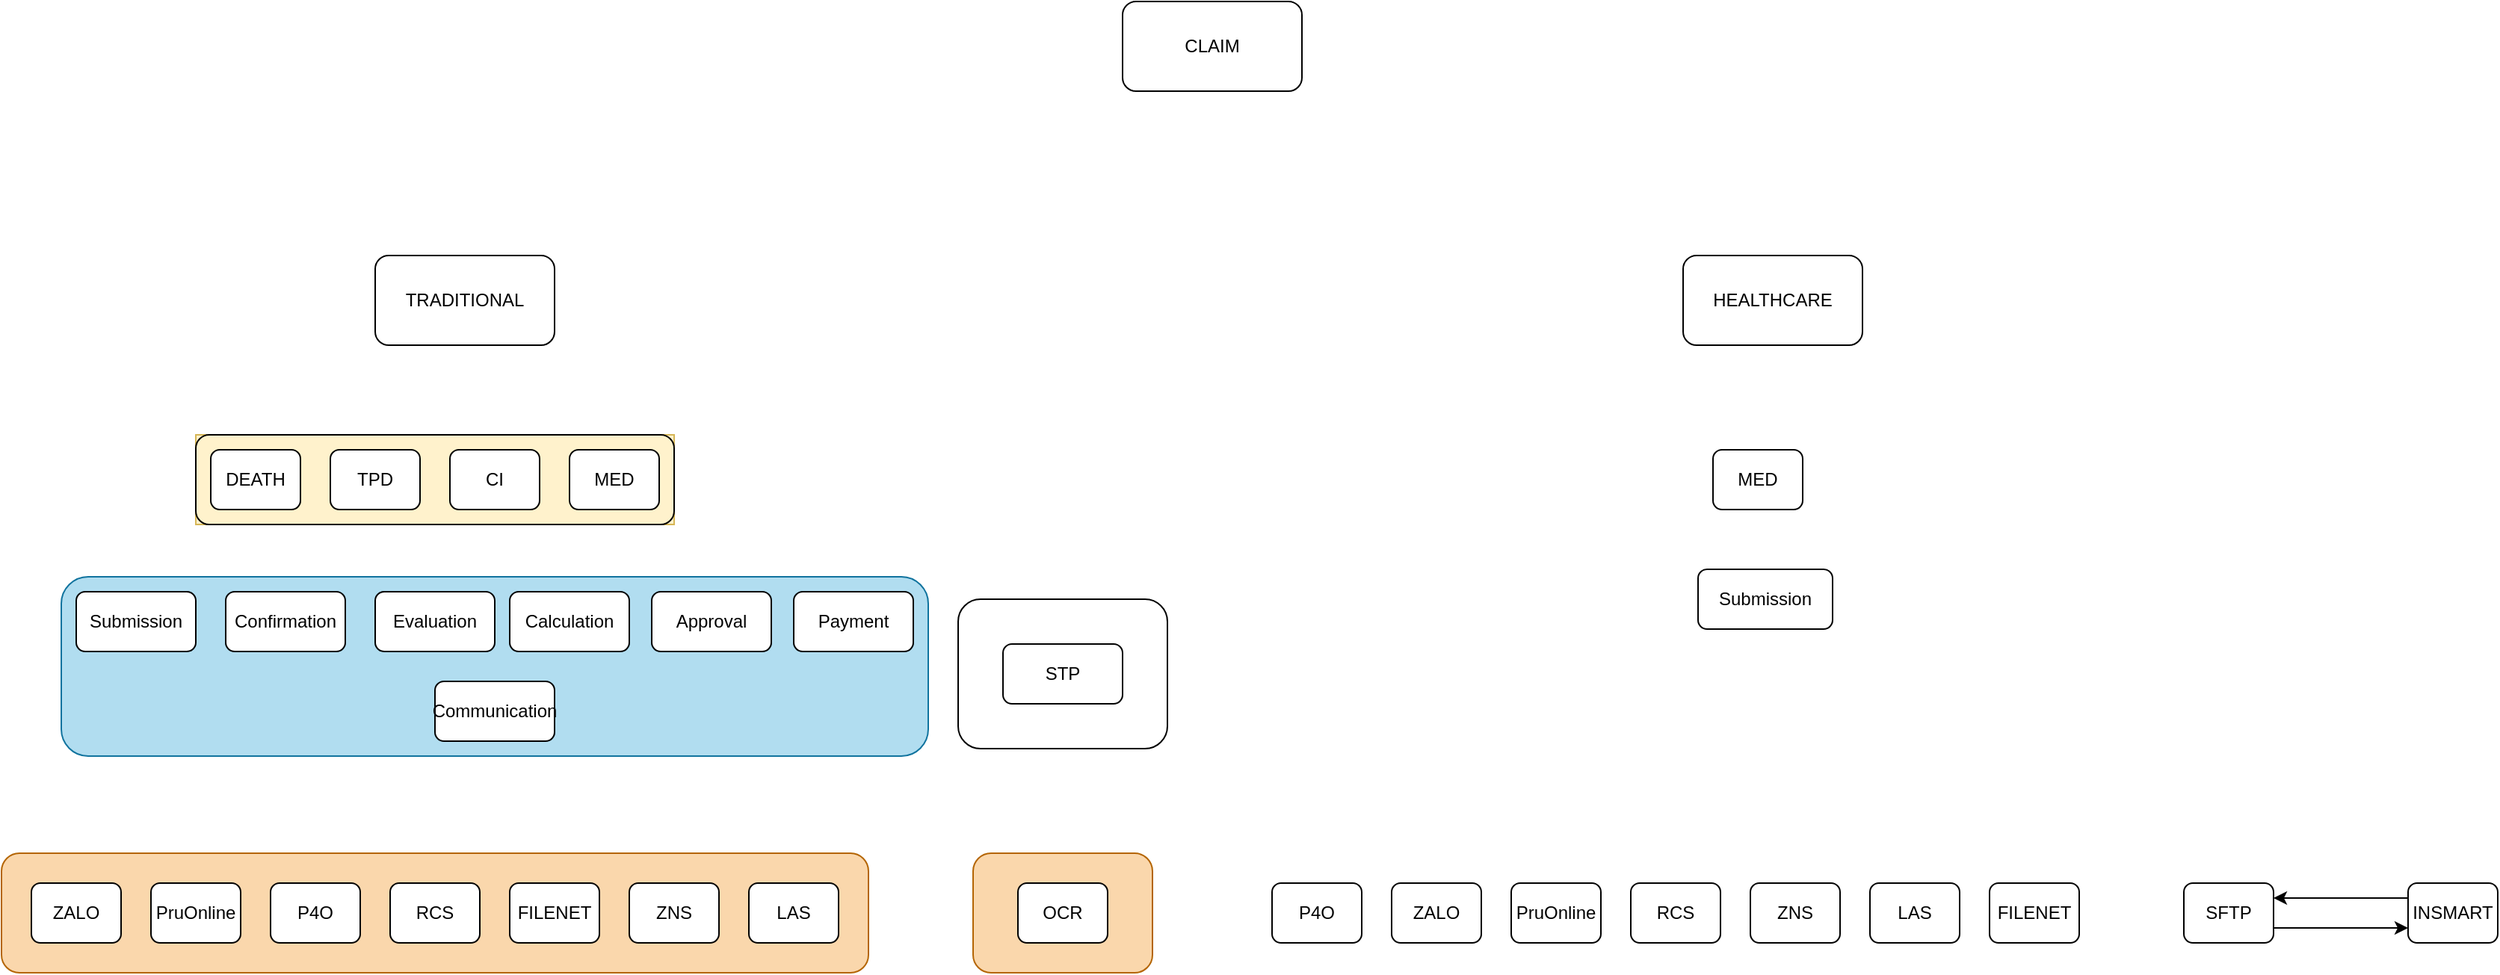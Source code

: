<mxfile version="28.2.5">
  <diagram name="Page-1" id="Q-X4i90f5gJGItkRtRON">
    <mxGraphModel dx="2228" dy="786" grid="1" gridSize="10" guides="1" tooltips="1" connect="1" arrows="1" fold="1" page="1" pageScale="1" pageWidth="850" pageHeight="1100" math="0" shadow="0">
      <root>
        <mxCell id="0" />
        <mxCell id="1" parent="0" />
        <mxCell id="VFdJ2LiCn9Vjgm2zUdr--1" value="CLAIM" style="rounded=1;whiteSpace=wrap;html=1;" parent="1" vertex="1">
          <mxGeometry x="650" y="20" width="120" height="60" as="geometry" />
        </mxCell>
        <mxCell id="VFdJ2LiCn9Vjgm2zUdr--2" value="TRADITIONAL" style="rounded=1;whiteSpace=wrap;html=1;" parent="1" vertex="1">
          <mxGeometry x="150" y="190" width="120" height="60" as="geometry" />
        </mxCell>
        <mxCell id="VFdJ2LiCn9Vjgm2zUdr--3" value="HEALTHCARE" style="rounded=1;whiteSpace=wrap;html=1;" parent="1" vertex="1">
          <mxGeometry x="1025" y="190" width="120" height="60" as="geometry" />
        </mxCell>
        <mxCell id="VFdJ2LiCn9Vjgm2zUdr--8" value="MED" style="rounded=1;whiteSpace=wrap;html=1;" parent="1" vertex="1">
          <mxGeometry x="1045" y="320" width="60" height="40" as="geometry" />
        </mxCell>
        <mxCell id="VFdJ2LiCn9Vjgm2zUdr--16" value="Submission" style="rounded=1;whiteSpace=wrap;html=1;" parent="1" vertex="1">
          <mxGeometry x="1035" y="400" width="90" height="40" as="geometry" />
        </mxCell>
        <mxCell id="VFdJ2LiCn9Vjgm2zUdr--28" value="RCS" style="rounded=1;whiteSpace=wrap;html=1;" parent="1" vertex="1">
          <mxGeometry x="990" y="610" width="60" height="40" as="geometry" />
        </mxCell>
        <mxCell id="VFdJ2LiCn9Vjgm2zUdr--29" value="LAS" style="rounded=1;whiteSpace=wrap;html=1;" parent="1" vertex="1">
          <mxGeometry x="1150" y="610" width="60" height="40" as="geometry" />
        </mxCell>
        <mxCell id="VFdJ2LiCn9Vjgm2zUdr--30" value="ZNS" style="rounded=1;whiteSpace=wrap;html=1;" parent="1" vertex="1">
          <mxGeometry x="1070" y="610" width="60" height="40" as="geometry" />
        </mxCell>
        <mxCell id="VFdJ2LiCn9Vjgm2zUdr--31" value="FILENET" style="rounded=1;whiteSpace=wrap;html=1;" parent="1" vertex="1">
          <mxGeometry x="1230" y="610" width="60" height="40" as="geometry" />
        </mxCell>
        <mxCell id="VFdJ2LiCn9Vjgm2zUdr--34" value="P4O" style="rounded=1;whiteSpace=wrap;html=1;" parent="1" vertex="1">
          <mxGeometry x="750" y="610" width="60" height="40" as="geometry" />
        </mxCell>
        <mxCell id="94nnqqXkDgU59NGb26t2-4" value="" style="group;fillColor=#fff2cc;strokeColor=#d6b656;" parent="1" vertex="1" connectable="0">
          <mxGeometry x="30" y="310" width="320" height="60" as="geometry" />
        </mxCell>
        <mxCell id="94nnqqXkDgU59NGb26t2-1" value="" style="rounded=1;whiteSpace=wrap;html=1;fillColor=none;shadow=0;" parent="94nnqqXkDgU59NGb26t2-4" vertex="1">
          <mxGeometry width="320" height="60" as="geometry" />
        </mxCell>
        <mxCell id="VFdJ2LiCn9Vjgm2zUdr--4" value="DEATH" style="rounded=1;whiteSpace=wrap;html=1;" parent="94nnqqXkDgU59NGb26t2-4" vertex="1">
          <mxGeometry x="10" y="10" width="60" height="40" as="geometry" />
        </mxCell>
        <mxCell id="VFdJ2LiCn9Vjgm2zUdr--5" value="TPD" style="rounded=1;whiteSpace=wrap;html=1;" parent="94nnqqXkDgU59NGb26t2-4" vertex="1">
          <mxGeometry x="90" y="10" width="60" height="40" as="geometry" />
        </mxCell>
        <mxCell id="VFdJ2LiCn9Vjgm2zUdr--6" value="CI" style="rounded=1;whiteSpace=wrap;html=1;" parent="94nnqqXkDgU59NGb26t2-4" vertex="1">
          <mxGeometry x="170" y="10" width="60" height="40" as="geometry" />
        </mxCell>
        <mxCell id="VFdJ2LiCn9Vjgm2zUdr--7" value="MED" style="rounded=1;whiteSpace=wrap;html=1;" parent="94nnqqXkDgU59NGb26t2-4" vertex="1">
          <mxGeometry x="250" y="10" width="60" height="40" as="geometry" />
        </mxCell>
        <mxCell id="D_RvipE9MuVCgFJKUWL3-5" value="" style="group" vertex="1" connectable="0" parent="1">
          <mxGeometry x="-50" y="415" width="570" height="110" as="geometry" />
        </mxCell>
        <mxCell id="D_RvipE9MuVCgFJKUWL3-3" value="" style="rounded=1;whiteSpace=wrap;html=1;fillColor=#b1ddf0;strokeColor=#10739e;" vertex="1" parent="D_RvipE9MuVCgFJKUWL3-5">
          <mxGeometry x="-10" y="-10" width="580" height="120" as="geometry" />
        </mxCell>
        <mxCell id="VFdJ2LiCn9Vjgm2zUdr--12" value="Submission" style="rounded=1;whiteSpace=wrap;html=1;" parent="D_RvipE9MuVCgFJKUWL3-5" vertex="1">
          <mxGeometry width="80" height="40" as="geometry" />
        </mxCell>
        <mxCell id="VFdJ2LiCn9Vjgm2zUdr--13" value="Confirmation" style="rounded=1;whiteSpace=wrap;html=1;" parent="D_RvipE9MuVCgFJKUWL3-5" vertex="1">
          <mxGeometry x="100" width="80" height="40" as="geometry" />
        </mxCell>
        <mxCell id="VFdJ2LiCn9Vjgm2zUdr--14" value="Evaluation" style="rounded=1;whiteSpace=wrap;html=1;" parent="D_RvipE9MuVCgFJKUWL3-5" vertex="1">
          <mxGeometry x="200" width="80" height="40" as="geometry" />
        </mxCell>
        <mxCell id="VFdJ2LiCn9Vjgm2zUdr--15" value="Calculation" style="rounded=1;whiteSpace=wrap;html=1;" parent="D_RvipE9MuVCgFJKUWL3-5" vertex="1">
          <mxGeometry x="290" width="80" height="40" as="geometry" />
        </mxCell>
        <mxCell id="VFdJ2LiCn9Vjgm2zUdr--17" value="Approval" style="rounded=1;whiteSpace=wrap;html=1;" parent="D_RvipE9MuVCgFJKUWL3-5" vertex="1">
          <mxGeometry x="385" width="80" height="40" as="geometry" />
        </mxCell>
        <mxCell id="VFdJ2LiCn9Vjgm2zUdr--18" value="Payment" style="rounded=1;whiteSpace=wrap;html=1;" parent="D_RvipE9MuVCgFJKUWL3-5" vertex="1">
          <mxGeometry x="480" width="80" height="40" as="geometry" />
        </mxCell>
        <mxCell id="VFdJ2LiCn9Vjgm2zUdr--23" value="Communication" style="rounded=1;whiteSpace=wrap;html=1;" parent="D_RvipE9MuVCgFJKUWL3-5" vertex="1">
          <mxGeometry x="240" y="60" width="80" height="40" as="geometry" />
        </mxCell>
        <mxCell id="D_RvipE9MuVCgFJKUWL3-8" value="PruOnline" style="rounded=1;whiteSpace=wrap;html=1;" vertex="1" parent="1">
          <mxGeometry x="910" y="610" width="60" height="40" as="geometry" />
        </mxCell>
        <mxCell id="D_RvipE9MuVCgFJKUWL3-9" value="ZALO" style="rounded=1;whiteSpace=wrap;html=1;" vertex="1" parent="1">
          <mxGeometry x="830" y="610" width="60" height="40" as="geometry" />
        </mxCell>
        <mxCell id="D_RvipE9MuVCgFJKUWL3-10" value="" style="group" vertex="1" connectable="0" parent="1">
          <mxGeometry x="1360" y="610" width="210" height="40" as="geometry" />
        </mxCell>
        <mxCell id="VFdJ2LiCn9Vjgm2zUdr--26" value="" style="edgeStyle=orthogonalEdgeStyle;rounded=0;orthogonalLoop=1;jettySize=auto;html=1;" parent="D_RvipE9MuVCgFJKUWL3-10" source="VFdJ2LiCn9Vjgm2zUdr--9" target="VFdJ2LiCn9Vjgm2zUdr--25" edge="1">
          <mxGeometry relative="1" as="geometry">
            <Array as="points">
              <mxPoint x="110" y="30" />
              <mxPoint x="110" y="30" />
            </Array>
          </mxGeometry>
        </mxCell>
        <mxCell id="VFdJ2LiCn9Vjgm2zUdr--9" value="SFTP" style="rounded=1;whiteSpace=wrap;html=1;" parent="D_RvipE9MuVCgFJKUWL3-10" vertex="1">
          <mxGeometry width="60" height="40" as="geometry" />
        </mxCell>
        <mxCell id="VFdJ2LiCn9Vjgm2zUdr--27" style="edgeStyle=orthogonalEdgeStyle;rounded=0;orthogonalLoop=1;jettySize=auto;html=1;exitX=0;exitY=0.25;exitDx=0;exitDy=0;entryX=1;entryY=0.25;entryDx=0;entryDy=0;" parent="D_RvipE9MuVCgFJKUWL3-10" source="VFdJ2LiCn9Vjgm2zUdr--25" target="VFdJ2LiCn9Vjgm2zUdr--9" edge="1">
          <mxGeometry relative="1" as="geometry" />
        </mxCell>
        <mxCell id="VFdJ2LiCn9Vjgm2zUdr--25" value="INSMART" style="rounded=1;whiteSpace=wrap;html=1;" parent="D_RvipE9MuVCgFJKUWL3-10" vertex="1">
          <mxGeometry x="150" width="60" height="40" as="geometry" />
        </mxCell>
        <mxCell id="D_RvipE9MuVCgFJKUWL3-12" value="" style="group" vertex="1" connectable="0" parent="1">
          <mxGeometry x="540" y="420" width="140" height="100" as="geometry" />
        </mxCell>
        <mxCell id="D_RvipE9MuVCgFJKUWL3-11" value="" style="rounded=1;whiteSpace=wrap;html=1;fillColor=default;" vertex="1" parent="D_RvipE9MuVCgFJKUWL3-12">
          <mxGeometry width="140" height="100" as="geometry" />
        </mxCell>
        <mxCell id="94nnqqXkDgU59NGb26t2-6" value="STP" style="rounded=1;whiteSpace=wrap;html=1;" parent="D_RvipE9MuVCgFJKUWL3-12" vertex="1">
          <mxGeometry x="30" y="30" width="80" height="40" as="geometry" />
        </mxCell>
        <mxCell id="D_RvipE9MuVCgFJKUWL3-17" value="" style="group" vertex="1" connectable="0" parent="1">
          <mxGeometry x="-100" y="590" width="580" height="80" as="geometry" />
        </mxCell>
        <mxCell id="D_RvipE9MuVCgFJKUWL3-6" value="" style="rounded=1;whiteSpace=wrap;html=1;fillColor=#fad7ac;strokeColor=#b46504;" vertex="1" parent="D_RvipE9MuVCgFJKUWL3-17">
          <mxGeometry width="580" height="80" as="geometry" />
        </mxCell>
        <mxCell id="VFdJ2LiCn9Vjgm2zUdr--10" value="FILENET" style="rounded=1;whiteSpace=wrap;html=1;" parent="D_RvipE9MuVCgFJKUWL3-17" vertex="1">
          <mxGeometry x="340" y="20" width="60" height="40" as="geometry" />
        </mxCell>
        <mxCell id="VFdJ2LiCn9Vjgm2zUdr--11" value="ZALO" style="rounded=1;whiteSpace=wrap;html=1;" parent="D_RvipE9MuVCgFJKUWL3-17" vertex="1">
          <mxGeometry x="20" y="20" width="60" height="40" as="geometry" />
        </mxCell>
        <mxCell id="VFdJ2LiCn9Vjgm2zUdr--19" value="PruOnline" style="rounded=1;whiteSpace=wrap;html=1;" parent="D_RvipE9MuVCgFJKUWL3-17" vertex="1">
          <mxGeometry x="100" y="20" width="60" height="40" as="geometry" />
        </mxCell>
        <mxCell id="VFdJ2LiCn9Vjgm2zUdr--20" value="P4O" style="rounded=1;whiteSpace=wrap;html=1;" parent="D_RvipE9MuVCgFJKUWL3-17" vertex="1">
          <mxGeometry x="180" y="20" width="60" height="40" as="geometry" />
        </mxCell>
        <mxCell id="VFdJ2LiCn9Vjgm2zUdr--21" value="RCS" style="rounded=1;whiteSpace=wrap;html=1;" parent="D_RvipE9MuVCgFJKUWL3-17" vertex="1">
          <mxGeometry x="260" y="20" width="60" height="40" as="geometry" />
        </mxCell>
        <mxCell id="VFdJ2LiCn9Vjgm2zUdr--22" value="ZNS" style="rounded=1;whiteSpace=wrap;html=1;" parent="D_RvipE9MuVCgFJKUWL3-17" vertex="1">
          <mxGeometry x="420" y="20" width="60" height="40" as="geometry" />
        </mxCell>
        <mxCell id="VFdJ2LiCn9Vjgm2zUdr--24" value="LAS" style="rounded=1;whiteSpace=wrap;html=1;" parent="D_RvipE9MuVCgFJKUWL3-17" vertex="1">
          <mxGeometry x="500" y="20" width="60" height="40" as="geometry" />
        </mxCell>
        <mxCell id="D_RvipE9MuVCgFJKUWL3-18" value="" style="group" vertex="1" connectable="0" parent="1">
          <mxGeometry x="550" y="590" width="120" height="80" as="geometry" />
        </mxCell>
        <mxCell id="D_RvipE9MuVCgFJKUWL3-14" value="" style="rounded=1;whiteSpace=wrap;html=1;fillColor=#fad7ac;strokeColor=#b46504;" vertex="1" parent="D_RvipE9MuVCgFJKUWL3-18">
          <mxGeometry width="120" height="80" as="geometry" />
        </mxCell>
        <mxCell id="D_RvipE9MuVCgFJKUWL3-13" value="OCR" style="rounded=1;whiteSpace=wrap;html=1;" vertex="1" parent="D_RvipE9MuVCgFJKUWL3-18">
          <mxGeometry x="30" y="20" width="60" height="40" as="geometry" />
        </mxCell>
      </root>
    </mxGraphModel>
  </diagram>
</mxfile>
